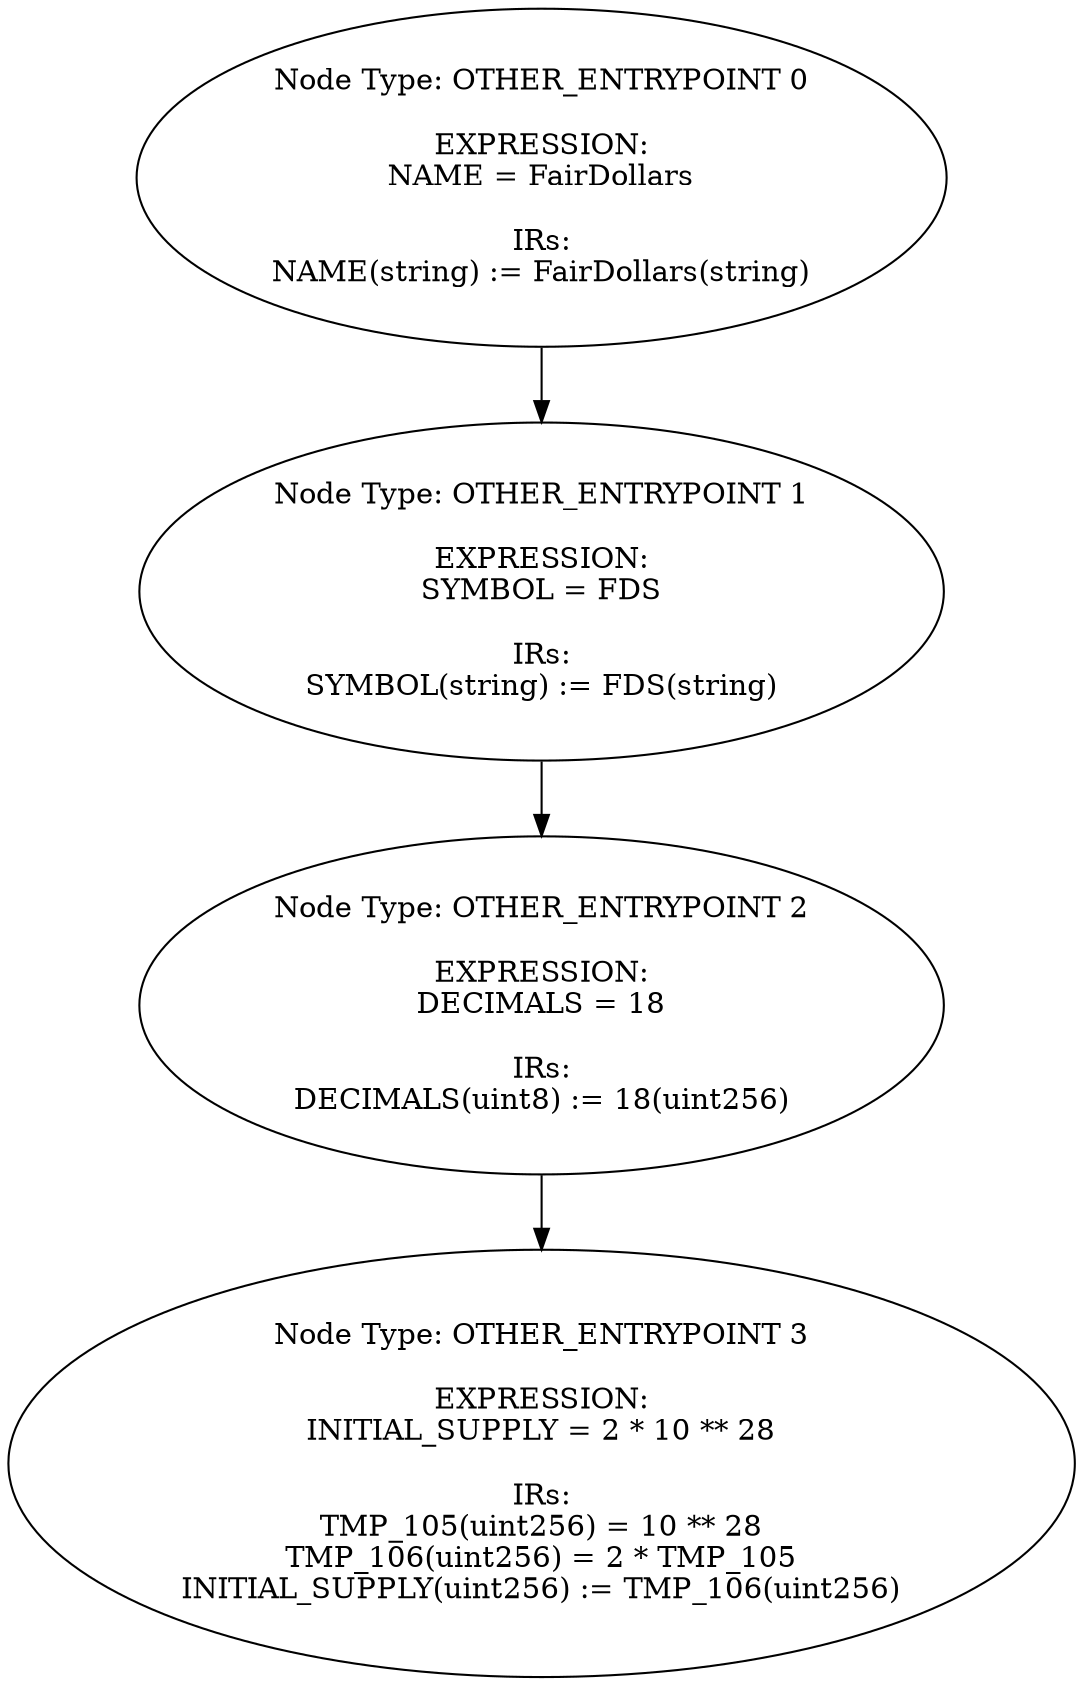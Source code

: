 digraph{
0[label="Node Type: OTHER_ENTRYPOINT 0

EXPRESSION:
NAME = FairDollars

IRs:
NAME(string) := FairDollars(string)"];
0->1;
1[label="Node Type: OTHER_ENTRYPOINT 1

EXPRESSION:
SYMBOL = FDS

IRs:
SYMBOL(string) := FDS(string)"];
1->2;
2[label="Node Type: OTHER_ENTRYPOINT 2

EXPRESSION:
DECIMALS = 18

IRs:
DECIMALS(uint8) := 18(uint256)"];
2->3;
3[label="Node Type: OTHER_ENTRYPOINT 3

EXPRESSION:
INITIAL_SUPPLY = 2 * 10 ** 28

IRs:
TMP_105(uint256) = 10 ** 28
TMP_106(uint256) = 2 * TMP_105
INITIAL_SUPPLY(uint256) := TMP_106(uint256)"];
}
